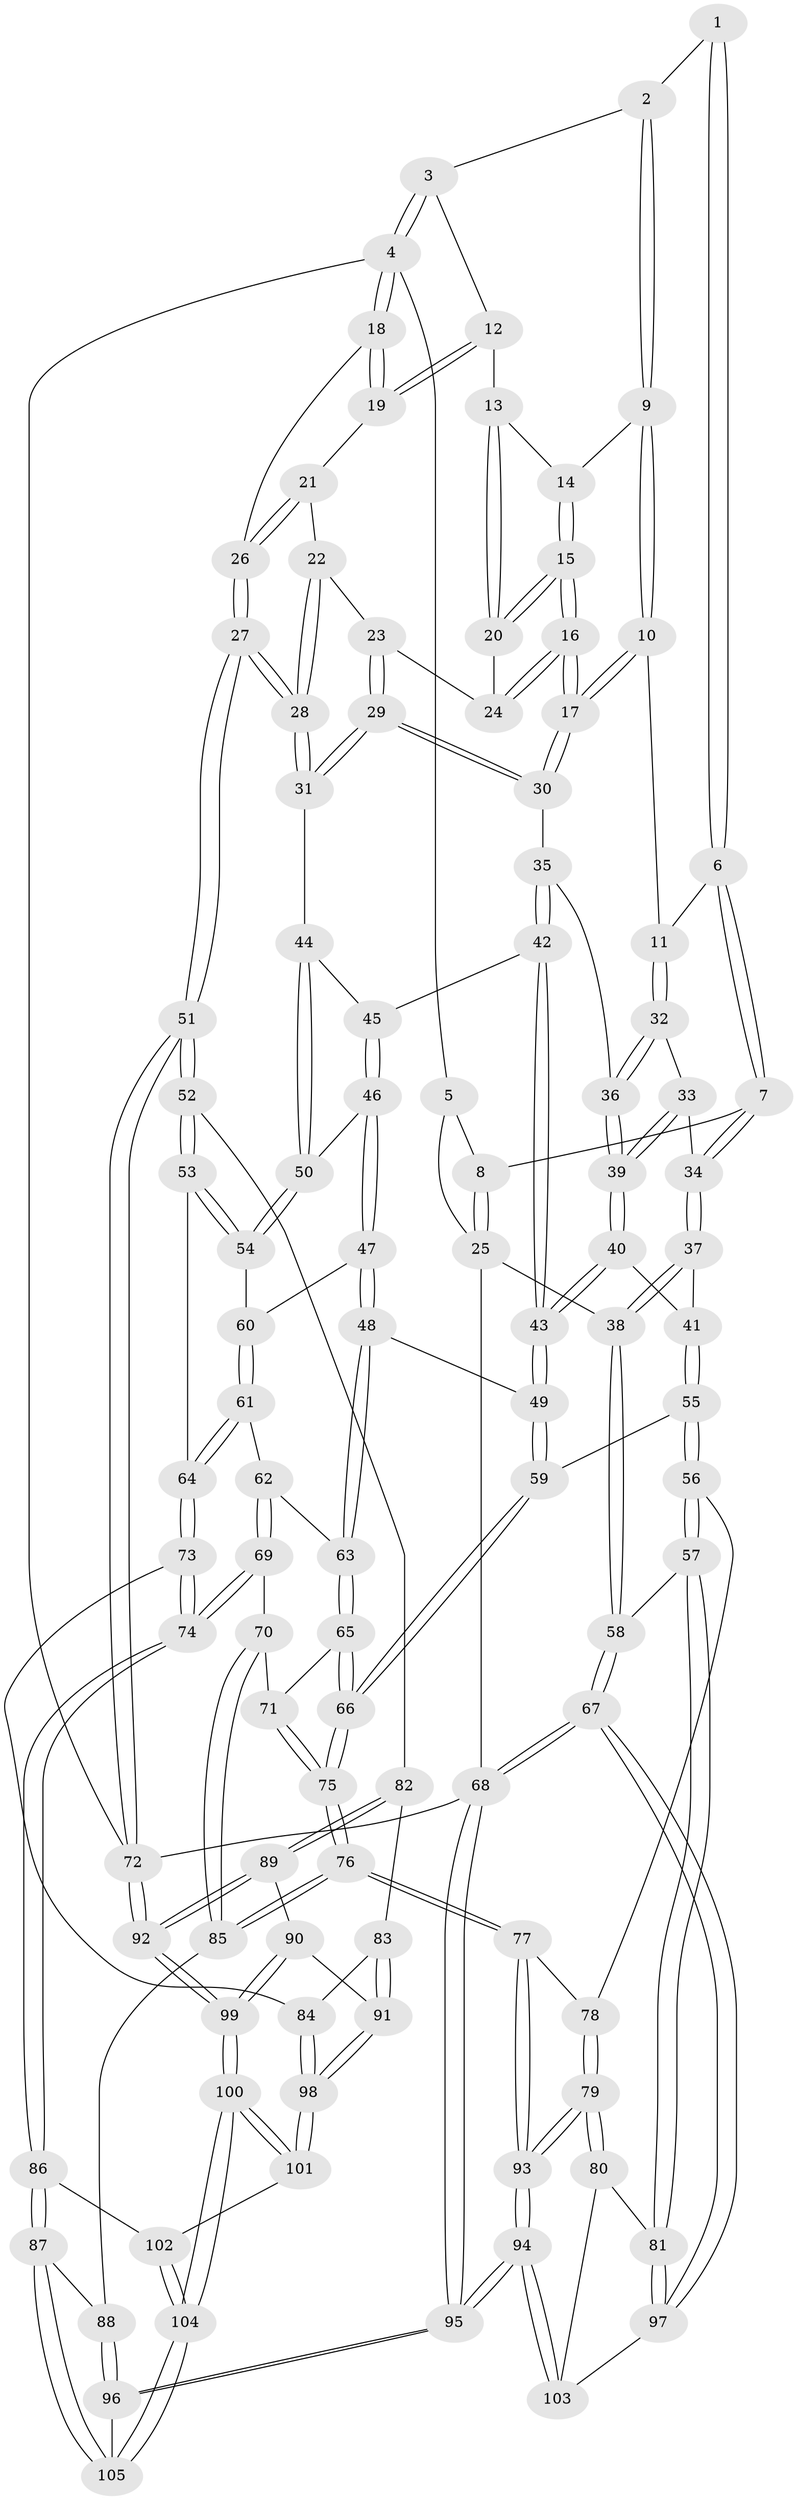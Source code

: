 // coarse degree distribution, {3: 0.13114754098360656, 4: 0.5573770491803278, 5: 0.22950819672131148, 2: 0.01639344262295082, 6: 0.06557377049180328}
// Generated by graph-tools (version 1.1) at 2025/42/03/06/25 10:42:26]
// undirected, 105 vertices, 259 edges
graph export_dot {
graph [start="1"]
  node [color=gray90,style=filled];
  1 [pos="+0.34439177452311787+0"];
  2 [pos="+0.48129641611671425+0"];
  3 [pos="+0.9244746734179304+0"];
  4 [pos="+1+0"];
  5 [pos="+0.08359347746720032+0"];
  6 [pos="+0.28548613526441025+0.05623104301154487"];
  7 [pos="+0.19291178915880644+0.16554759408859301"];
  8 [pos="+0.0887032418811287+0.09714719575495079"];
  9 [pos="+0.5350570530802254+0"];
  10 [pos="+0.5314212274274766+0.14686185404309843"];
  11 [pos="+0.42027994811481034+0.18427733170351296"];
  12 [pos="+0.8441886815184965+0.0023645898972955155"];
  13 [pos="+0.8228327927317192+0.02658697409395832"];
  14 [pos="+0.6999514106271604+0.0622320471821214"];
  15 [pos="+0.6578483452264138+0.22066976533000335"];
  16 [pos="+0.6432580712330704+0.2450907887272113"];
  17 [pos="+0.6311146322509017+0.2598620842013417"];
  18 [pos="+1+0"];
  19 [pos="+0.9261918063141433+0.12233186332538955"];
  20 [pos="+0.8060836528511415+0.08800549596661361"];
  21 [pos="+0.9295017687665501+0.14355479923814388"];
  22 [pos="+0.8683006031622151+0.20910902230614165"];
  23 [pos="+0.8435527062559043+0.21222780013499243"];
  24 [pos="+0.8160045836392419+0.17025629892468222"];
  25 [pos="+0+0.19582975681125164"];
  26 [pos="+1+0.4170249575390477"];
  27 [pos="+1+0.4648796227921248"];
  28 [pos="+1+0.45028270283257377"];
  29 [pos="+0.7696071065265832+0.3376175067488767"];
  30 [pos="+0.6312230421980359+0.26049958563906117"];
  31 [pos="+0.7835541899152606+0.35622724673455974"];
  32 [pos="+0.3822736855351762+0.25083920634449164"];
  33 [pos="+0.2532469093992498+0.2716546597853129"];
  34 [pos="+0.19346803851537106+0.25009483446428654"];
  35 [pos="+0.5732091542823156+0.3334018759140809"];
  36 [pos="+0.4383920442568758+0.3404719869172685"];
  37 [pos="+0.09883914737418549+0.3404048707628153"];
  38 [pos="+0+0.4073215363294127"];
  39 [pos="+0.35894120223263115+0.4594905299829467"];
  40 [pos="+0.3586127873728153+0.4622687863560026"];
  41 [pos="+0.21495203617482014+0.46553179362601693"];
  42 [pos="+0.5719358050406362+0.4273099448625303"];
  43 [pos="+0.3679151859967242+0.47882358572272804"];
  44 [pos="+0.7387725179506333+0.45898430230473114"];
  45 [pos="+0.5730053690946947+0.4302188653437747"];
  46 [pos="+0.5753699771336674+0.47136939925865895"];
  47 [pos="+0.5423478142541128+0.5695442889773248"];
  48 [pos="+0.48883891441758026+0.5917116963861379"];
  49 [pos="+0.3774377149562167+0.5180711389032859"];
  50 [pos="+0.7331547949431892+0.5379067570327895"];
  51 [pos="+1+0.5820754815640012"];
  52 [pos="+1+0.6372492363503626"];
  53 [pos="+0.7844567950048432+0.6052083154756716"];
  54 [pos="+0.7387870515630134+0.5608791841533078"];
  55 [pos="+0.14772702520248593+0.6652043623135296"];
  56 [pos="+0.12550153492800092+0.6711334824280656"];
  57 [pos="+0.04900176146749389+0.6764458487317973"];
  58 [pos="+0+0.6257443520656133"];
  59 [pos="+0.25594307745212685+0.6796033797607919"];
  60 [pos="+0.6031259976730041+0.5979663850217912"];
  61 [pos="+0.6296440561582239+0.7028880771929158"];
  62 [pos="+0.5545297711563295+0.7056016090730531"];
  63 [pos="+0.4779649342329828+0.6664204572546107"];
  64 [pos="+0.6795550462251496+0.7473820731465584"];
  65 [pos="+0.4564569103581946+0.6960912669380488"];
  66 [pos="+0.2966407612561527+0.7188029995621101"];
  67 [pos="+0+0.8290826441755834"];
  68 [pos="+0+1"];
  69 [pos="+0.5472712952912683+0.8090691703652553"];
  70 [pos="+0.5049727848547063+0.8158597636242614"];
  71 [pos="+0.4716015456661251+0.7634461305511985"];
  72 [pos="+1+1"];
  73 [pos="+0.6844984304402121+0.8232755215902259"];
  74 [pos="+0.6803759623866433+0.8287500442213035"];
  75 [pos="+0.3243729082257273+0.8318367583217844"];
  76 [pos="+0.3248822576165272+0.8465565615868861"];
  77 [pos="+0.3181650833266121+0.878039457942263"];
  78 [pos="+0.18252338221802+0.8086995684251048"];
  79 [pos="+0.20006803367177248+1"];
  80 [pos="+0.11285331242314849+0.8983474417101616"];
  81 [pos="+0.10967638328127836+0.8924361684474991"];
  82 [pos="+0.9911762979068751+0.6832965187637987"];
  83 [pos="+0.9049795406422843+0.7630515592107531"];
  84 [pos="+0.713548101532682+0.8222873776330616"];
  85 [pos="+0.49933782489186396+0.8259948809894031"];
  86 [pos="+0.6725036286425339+0.8900607269141791"];
  87 [pos="+0.6428800410576387+0.9474560913401647"];
  88 [pos="+0.4961153800307501+0.8476240145592975"];
  89 [pos="+0.9600222765733263+0.8634863006532408"];
  90 [pos="+0.944375569694408+0.9197522099708055"];
  91 [pos="+0.8719306325690632+0.8872339225161774"];
  92 [pos="+1+1"];
  93 [pos="+0.28718866378460806+1"];
  94 [pos="+0.29066403054880563+1"];
  95 [pos="+0.30263876997201805+1"];
  96 [pos="+0.40395455325588947+1"];
  97 [pos="+0+0.8849485354395511"];
  98 [pos="+0.8509542563524983+0.9111765998945053"];
  99 [pos="+1+1"];
  100 [pos="+1+1"];
  101 [pos="+0.8473291306398706+0.9306805176935524"];
  102 [pos="+0.7786426559547941+0.9488809949749276"];
  103 [pos="+0.0008630036706645179+0.9298250966879604"];
  104 [pos="+0.7988013386544028+1"];
  105 [pos="+0.5267640453304208+1"];
  1 -- 2;
  1 -- 6;
  1 -- 6;
  2 -- 3;
  2 -- 9;
  2 -- 9;
  3 -- 4;
  3 -- 4;
  3 -- 12;
  4 -- 5;
  4 -- 18;
  4 -- 18;
  4 -- 72;
  5 -- 8;
  5 -- 25;
  6 -- 7;
  6 -- 7;
  6 -- 11;
  7 -- 8;
  7 -- 34;
  7 -- 34;
  8 -- 25;
  8 -- 25;
  9 -- 10;
  9 -- 10;
  9 -- 14;
  10 -- 11;
  10 -- 17;
  10 -- 17;
  11 -- 32;
  11 -- 32;
  12 -- 13;
  12 -- 19;
  12 -- 19;
  13 -- 14;
  13 -- 20;
  13 -- 20;
  14 -- 15;
  14 -- 15;
  15 -- 16;
  15 -- 16;
  15 -- 20;
  15 -- 20;
  16 -- 17;
  16 -- 17;
  16 -- 24;
  16 -- 24;
  17 -- 30;
  17 -- 30;
  18 -- 19;
  18 -- 19;
  18 -- 26;
  19 -- 21;
  20 -- 24;
  21 -- 22;
  21 -- 26;
  21 -- 26;
  22 -- 23;
  22 -- 28;
  22 -- 28;
  23 -- 24;
  23 -- 29;
  23 -- 29;
  25 -- 38;
  25 -- 68;
  26 -- 27;
  26 -- 27;
  27 -- 28;
  27 -- 28;
  27 -- 51;
  27 -- 51;
  28 -- 31;
  28 -- 31;
  29 -- 30;
  29 -- 30;
  29 -- 31;
  29 -- 31;
  30 -- 35;
  31 -- 44;
  32 -- 33;
  32 -- 36;
  32 -- 36;
  33 -- 34;
  33 -- 39;
  33 -- 39;
  34 -- 37;
  34 -- 37;
  35 -- 36;
  35 -- 42;
  35 -- 42;
  36 -- 39;
  36 -- 39;
  37 -- 38;
  37 -- 38;
  37 -- 41;
  38 -- 58;
  38 -- 58;
  39 -- 40;
  39 -- 40;
  40 -- 41;
  40 -- 43;
  40 -- 43;
  41 -- 55;
  41 -- 55;
  42 -- 43;
  42 -- 43;
  42 -- 45;
  43 -- 49;
  43 -- 49;
  44 -- 45;
  44 -- 50;
  44 -- 50;
  45 -- 46;
  45 -- 46;
  46 -- 47;
  46 -- 47;
  46 -- 50;
  47 -- 48;
  47 -- 48;
  47 -- 60;
  48 -- 49;
  48 -- 63;
  48 -- 63;
  49 -- 59;
  49 -- 59;
  50 -- 54;
  50 -- 54;
  51 -- 52;
  51 -- 52;
  51 -- 72;
  51 -- 72;
  52 -- 53;
  52 -- 53;
  52 -- 82;
  53 -- 54;
  53 -- 54;
  53 -- 64;
  54 -- 60;
  55 -- 56;
  55 -- 56;
  55 -- 59;
  56 -- 57;
  56 -- 57;
  56 -- 78;
  57 -- 58;
  57 -- 81;
  57 -- 81;
  58 -- 67;
  58 -- 67;
  59 -- 66;
  59 -- 66;
  60 -- 61;
  60 -- 61;
  61 -- 62;
  61 -- 64;
  61 -- 64;
  62 -- 63;
  62 -- 69;
  62 -- 69;
  63 -- 65;
  63 -- 65;
  64 -- 73;
  64 -- 73;
  65 -- 66;
  65 -- 66;
  65 -- 71;
  66 -- 75;
  66 -- 75;
  67 -- 68;
  67 -- 68;
  67 -- 97;
  67 -- 97;
  68 -- 95;
  68 -- 95;
  68 -- 72;
  69 -- 70;
  69 -- 74;
  69 -- 74;
  70 -- 71;
  70 -- 85;
  70 -- 85;
  71 -- 75;
  71 -- 75;
  72 -- 92;
  72 -- 92;
  73 -- 74;
  73 -- 74;
  73 -- 84;
  74 -- 86;
  74 -- 86;
  75 -- 76;
  75 -- 76;
  76 -- 77;
  76 -- 77;
  76 -- 85;
  76 -- 85;
  77 -- 78;
  77 -- 93;
  77 -- 93;
  78 -- 79;
  78 -- 79;
  79 -- 80;
  79 -- 80;
  79 -- 93;
  79 -- 93;
  80 -- 81;
  80 -- 103;
  81 -- 97;
  81 -- 97;
  82 -- 83;
  82 -- 89;
  82 -- 89;
  83 -- 84;
  83 -- 91;
  83 -- 91;
  84 -- 98;
  84 -- 98;
  85 -- 88;
  86 -- 87;
  86 -- 87;
  86 -- 102;
  87 -- 88;
  87 -- 105;
  87 -- 105;
  88 -- 96;
  88 -- 96;
  89 -- 90;
  89 -- 92;
  89 -- 92;
  90 -- 91;
  90 -- 99;
  90 -- 99;
  91 -- 98;
  91 -- 98;
  92 -- 99;
  92 -- 99;
  93 -- 94;
  93 -- 94;
  94 -- 95;
  94 -- 95;
  94 -- 103;
  94 -- 103;
  95 -- 96;
  95 -- 96;
  96 -- 105;
  97 -- 103;
  98 -- 101;
  98 -- 101;
  99 -- 100;
  99 -- 100;
  100 -- 101;
  100 -- 101;
  100 -- 104;
  100 -- 104;
  101 -- 102;
  102 -- 104;
  102 -- 104;
  104 -- 105;
  104 -- 105;
}
